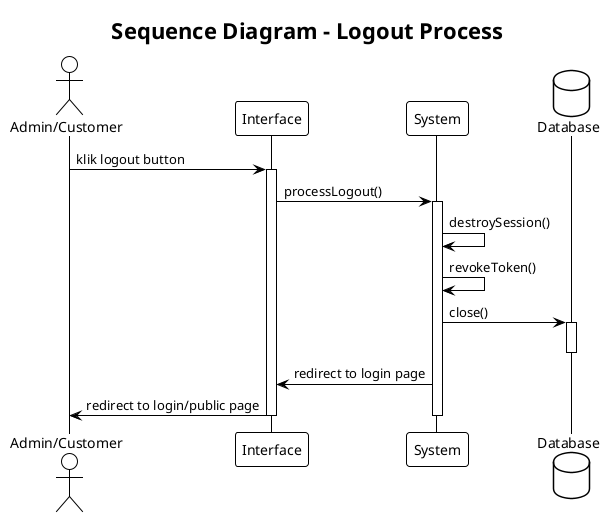 @startuml Sequence_Diagram_Logout
!theme plain
title Sequence Diagram - Logout Process

actor "Admin/Customer" as User
participant "Interface" as UI
participant "System" as System
database "Database" as DB

User -> UI: klik logout button
activate UI
UI -> System: processLogout()
activate System

System -> System: destroySession()
System -> System: revokeToken()
System -> DB: close()
activate DB
deactivate DB

System -> UI: redirect to login page
UI -> User: redirect to login/public page

deactivate System
deactivate UI

@enduml